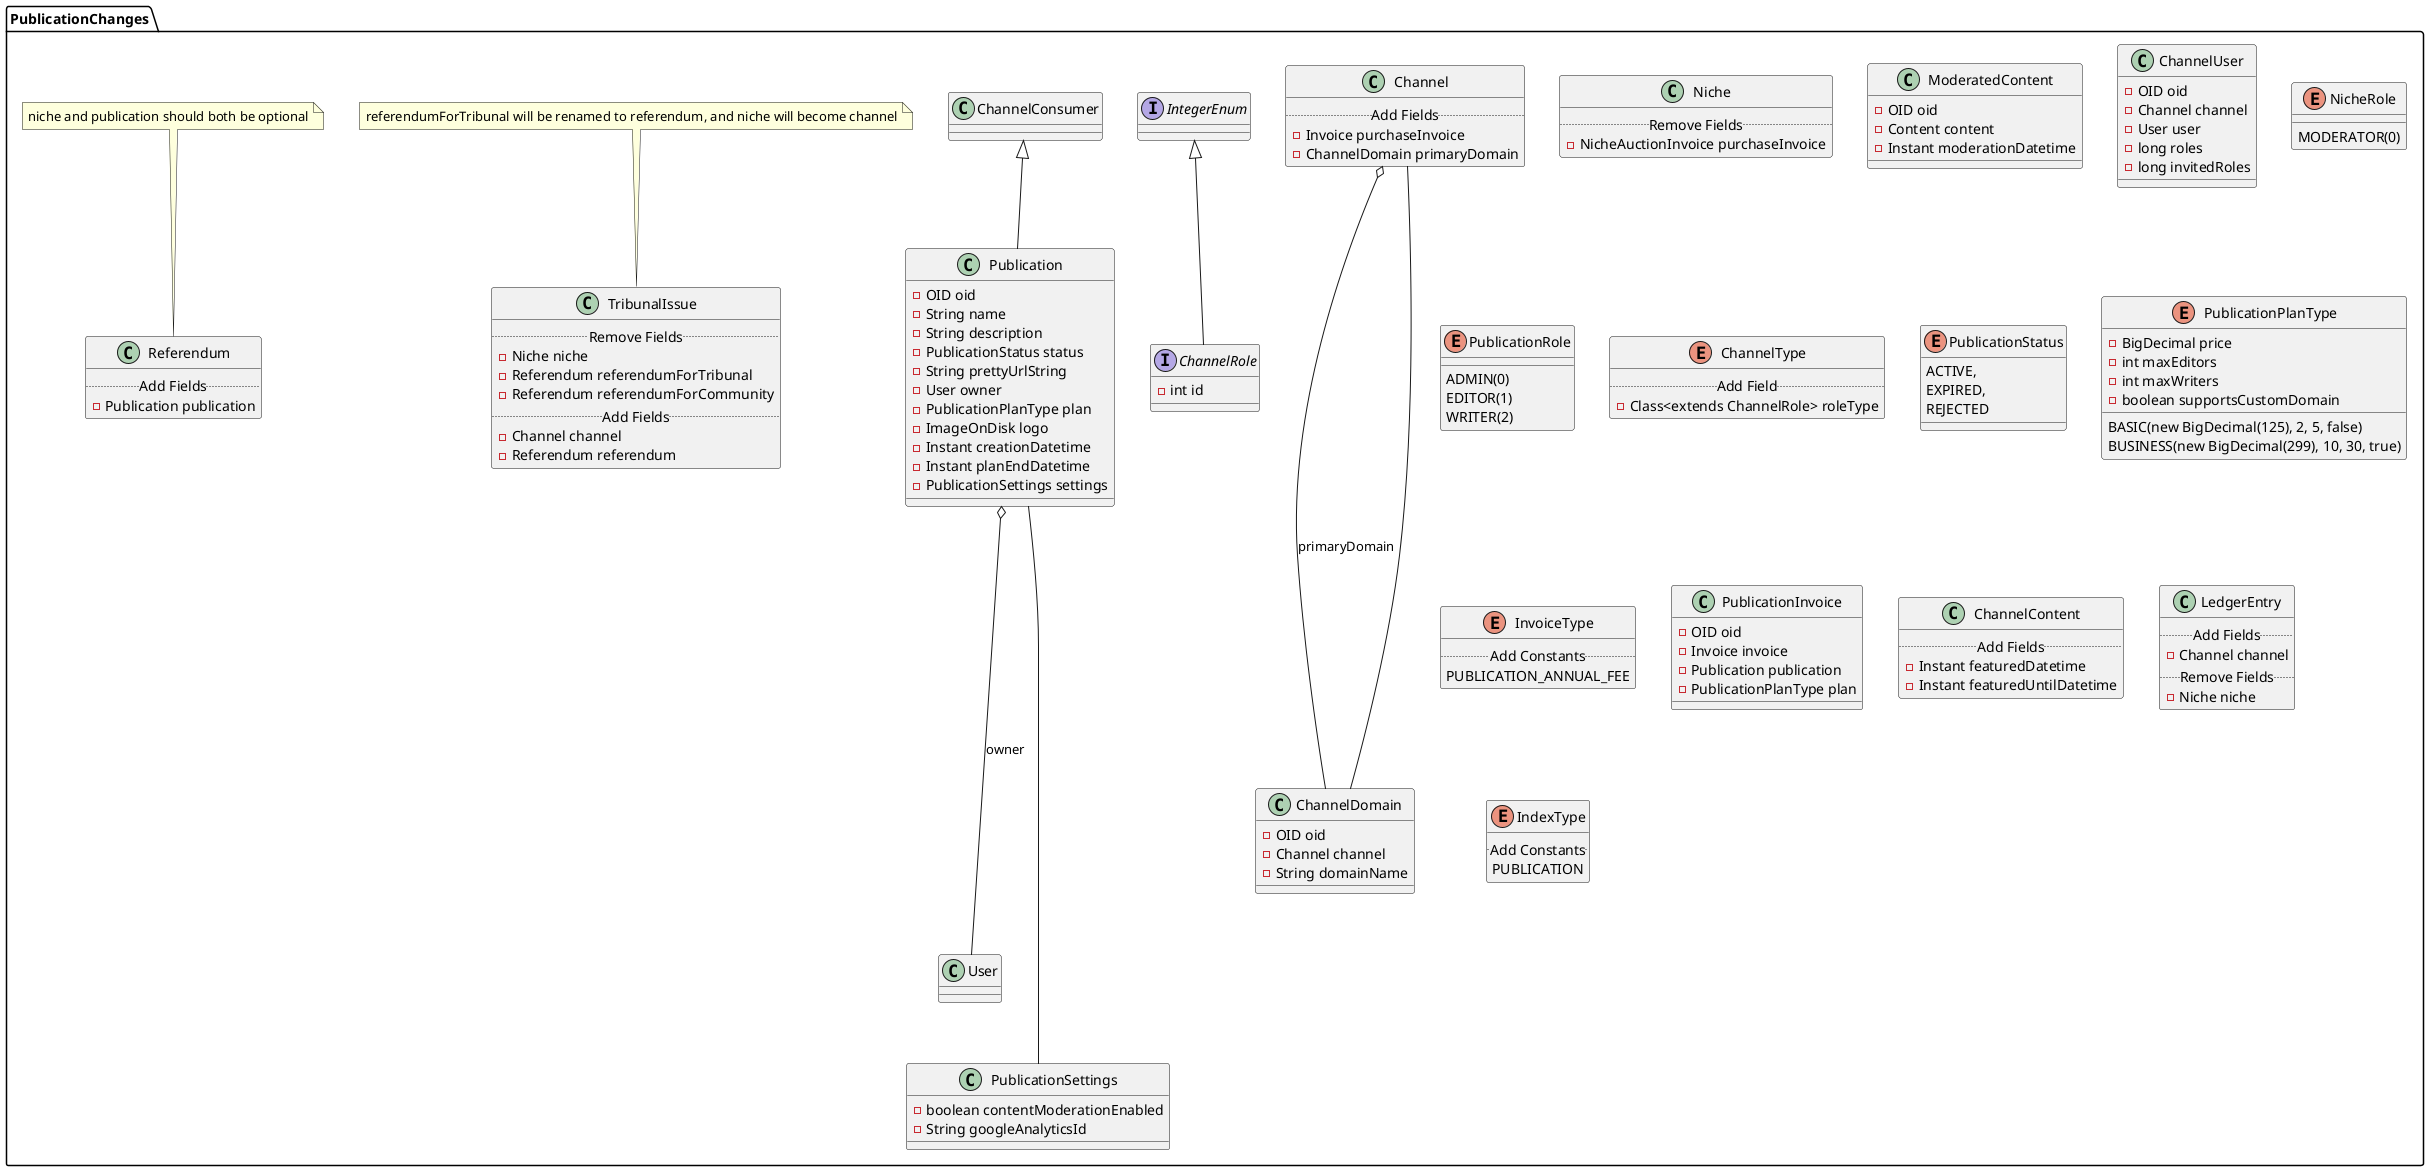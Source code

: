 @startuml

package PublicationChanges {
  class Niche {
    .. Remove Fields ..
    -NicheAuctionInvoice purchaseInvoice
  }

  class ModeratedContent {
    -OID oid
    -Content content
    -Instant moderationDatetime
  }

  class Channel {
    .. Add Fields ..
    -Invoice purchaseInvoice
    -ChannelDomain primaryDomain
  }
  Channel o--- ChannelDomain :primaryDomain

  class ChannelDomain {
    -OID oid
    -Channel channel
    -String domainName
  }
  ChannelDomain ---- Channel

  class ChannelUser {
    -OID oid
    -Channel channel
    -User user
    -long roles
    -long invitedRoles
  }

  interface ChannelRole extends IntegerEnum {
    -int id
  }

  enum NicheRole {
    MODERATOR(0)
  }

  enum PublicationRole {
    ADMIN(0)
    EDITOR(1)
    WRITER(2)
  }

  enum ChannelType {
    .. Add Field ..
    -Class<extends ChannelRole> roleType
  }

  enum PublicationStatus {
    ACTIVE,
    EXPIRED,
    REJECTED
  }

  enum PublicationPlanType {
    BASIC(new BigDecimal(125), 2, 5, false)
    BUSINESS(new BigDecimal(299), 10, 30, true)

    -BigDecimal price
    -int maxEditors
    -int maxWriters
    -boolean supportsCustomDomain
  }

  class Publication extends ChannelConsumer {
    -OID oid
    -String name
    -String description
    -PublicationStatus status
    -String prettyUrlString
    -User owner
    -PublicationPlanType plan
    -ImageOnDisk logo
    -Instant creationDatetime
    -Instant planEndDatetime
    -PublicationSettings settings
  }
  Publication o---- User :owner
  Publication ----- PublicationSettings

  class PublicationSettings {
    -boolean contentModerationEnabled
    -String googleAnalyticsId
  }

  enum InvoiceType {
    .. Add Constants ..
    PUBLICATION_ANNUAL_FEE
  }

  class PublicationInvoice {
    -OID oid
    -Invoice invoice
    -Publication publication
    -PublicationPlanType plan
  }

  class ChannelContent {
    .. Add Fields ..
    -Instant featuredDatetime
    -Instant featuredUntilDatetime
  }

  class LedgerEntry {
    .. Add Fields ..
    -Channel channel
    .. Remove Fields ..
    -Niche niche
  }

  class TribunalIssue {
    .. Remove Fields ..
    -Niche niche
    -Referendum referendumForTribunal
    -Referendum referendumForCommunity
    .. Add Fields ..
    -Channel channel
    -Referendum referendum
  }
  note top of TribunalIssue : referendumForTribunal will be renamed to referendum, and niche will become channel

  class Referendum {
    .. Add Fields ..
    -Publication publication
  }
  note top of Referendum : niche and publication should both be optional

  enum IndexType {
    .. Add Constants ..
    PUBLICATION
  }

@enduml